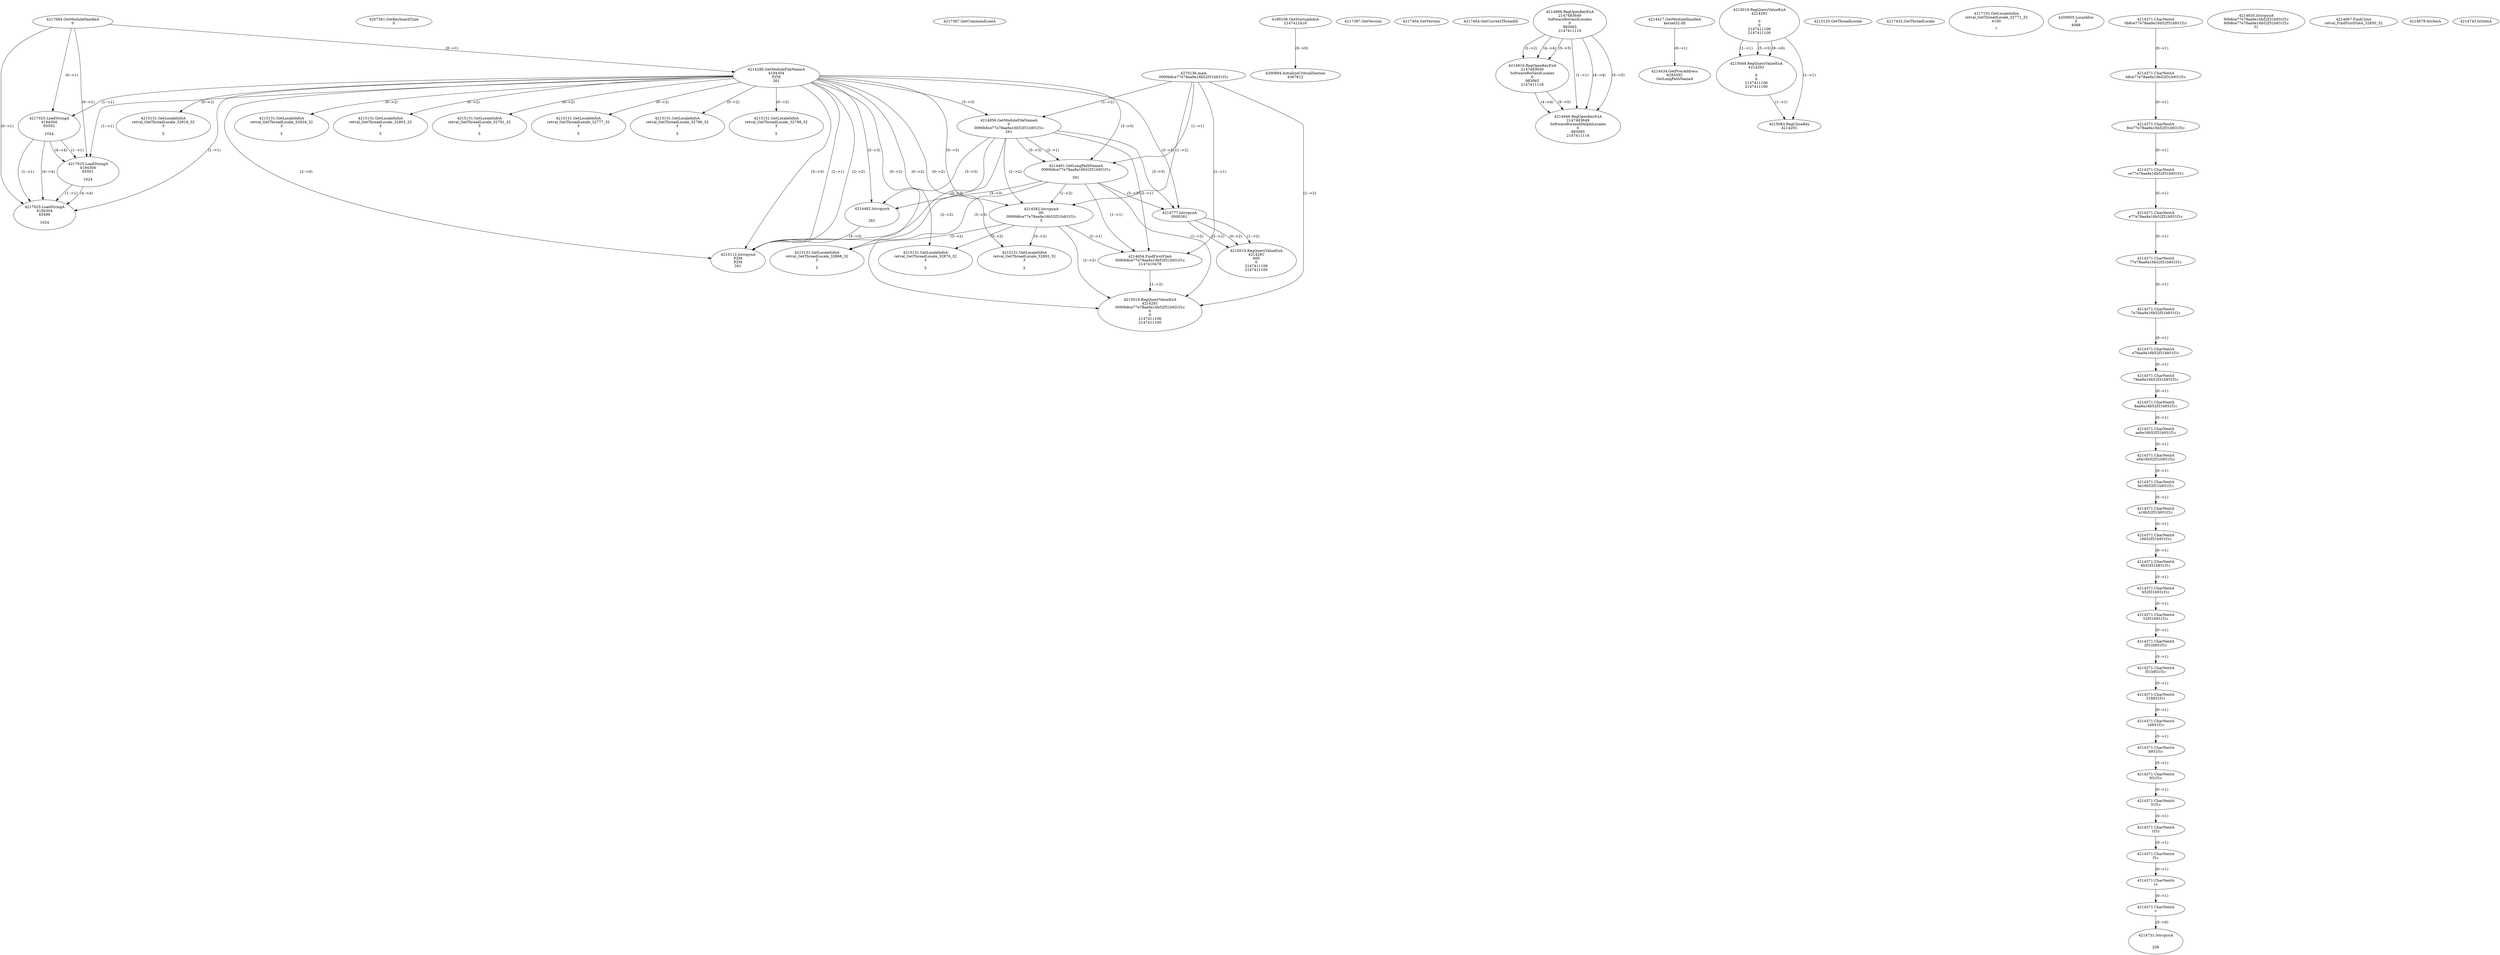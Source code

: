 // Global SCDG with merge call
digraph {
	0 [label="4270136.main
0090b8ce77e78aa9a16b52f31b931f1c"]
	1 [label="4217684.GetModuleHandleA
0"]
	2 [label="4207361.GetKeyboardType
0"]
	3 [label="4217367.GetCommandLineA
"]
	4 [label="4199106.GetStartupInfoA
2147412416"]
	5 [label="4217387.GetVersion
"]
	6 [label="4217404.GetVersion
"]
	7 [label="4217464.GetCurrentThreadId
"]
	8 [label="4214286.GetModuleFileNameA
4194304
PZM
261"]
	1 -> 8 [label="(0-->1)"]
	9 [label="4214856.GetModuleFileNameA
0
0090b8ce77e78aa9a16b52f31b931f1c
261"]
	0 -> 9 [label="(1-->2)"]
	8 -> 9 [label="(3-->3)"]
	10 [label="4214886.RegOpenKeyExA
2147483649
Software\Borland\Locales
0
983065
2147411116"]
	11 [label="4214916.RegOpenKeyExA
2147483650
Software\Borland\Locales
0
983065
2147411116"]
	10 -> 11 [label="(2-->2)"]
	10 -> 11 [label="(4-->4)"]
	10 -> 11 [label="(5-->5)"]
	12 [label="4214946.RegOpenKeyExA
2147483649
Software\Borland\Delphi\Locales
0
983065
2147411116"]
	10 -> 12 [label="(1-->1)"]
	10 -> 12 [label="(4-->4)"]
	11 -> 12 [label="(4-->4)"]
	10 -> 12 [label="(5-->5)"]
	11 -> 12 [label="(5-->5)"]
	13 [label="4214417.GetModuleHandleA
kernel32.dll"]
	14 [label="4214434.GetProcAddress
6295592
GetLongPathNameA"]
	13 -> 14 [label="(0-->1)"]
	15 [label="4214461.GetLongPathNameA
0090b8ce77e78aa9a16b52f31b931f1c

261"]
	0 -> 15 [label="(1-->1)"]
	9 -> 15 [label="(2-->1)"]
	8 -> 15 [label="(3-->3)"]
	9 -> 15 [label="(3-->3)"]
	16 [label="4214482.lstrcpynA


261"]
	8 -> 16 [label="(3-->3)"]
	9 -> 16 [label="(3-->3)"]
	15 -> 16 [label="(3-->3)"]
	17 [label="4215019.RegQueryValueExA
4214291

0
0
2147411106
2147411100"]
	18 [label="4215049.RegQueryValueExA
4214291

0
0
2147411106
2147411100"]
	17 -> 18 [label="(1-->1)"]
	17 -> 18 [label="(5-->5)"]
	17 -> 18 [label="(6-->6)"]
	19 [label="4215083.RegCloseKey
4214291"]
	17 -> 19 [label="(1-->1)"]
	18 -> 19 [label="(1-->1)"]
	20 [label="4215112.lstrcpynA
PZM
PZM
261"]
	8 -> 20 [label="(2-->1)"]
	8 -> 20 [label="(2-->2)"]
	8 -> 20 [label="(3-->3)"]
	9 -> 20 [label="(3-->3)"]
	15 -> 20 [label="(3-->3)"]
	16 -> 20 [label="(3-->3)"]
	8 -> 20 [label="(2-->0)"]
	21 [label="4215125.GetThreadLocale
"]
	22 [label="4215131.GetLocaleInfoA
retval_GetThreadLocale_32816_32
3

5"]
	8 -> 22 [label="(0-->2)"]
	23 [label="4217025.LoadStringA
4194304
65502

1024"]
	1 -> 23 [label="(0-->1)"]
	8 -> 23 [label="(1-->1)"]
	24 [label="4217432.GetThreadLocale
"]
	25 [label="4217102.GetLocaleInfoA
retval_GetThreadLocale_32771_32
4100

7"]
	26 [label="4215131.GetLocaleInfoA
retval_GetThreadLocale_32834_32
3

5"]
	8 -> 26 [label="(0-->2)"]
	27 [label="4217025.LoadStringA
4194304
65501

1024"]
	1 -> 27 [label="(0-->1)"]
	8 -> 27 [label="(1-->1)"]
	23 -> 27 [label="(1-->1)"]
	23 -> 27 [label="(4-->4)"]
	28 [label="4200894.InitializeCriticalSection
4367812"]
	4 -> 28 [label="(0-->0)"]
	29 [label="4200955.LocalAlloc
0
4088"]
	30 [label="4215131.GetLocaleInfoA
retval_GetThreadLocale_32803_32
3

5"]
	8 -> 30 [label="(0-->2)"]
	31 [label="4215131.GetLocaleInfoA
retval_GetThreadLocale_32791_32
3

5"]
	8 -> 31 [label="(0-->2)"]
	32 [label="4215131.GetLocaleInfoA
retval_GetThreadLocale_32777_32
3

5"]
	8 -> 32 [label="(0-->2)"]
	33 [label="4217025.LoadStringA
4194304
65499

1024"]
	1 -> 33 [label="(0-->1)"]
	8 -> 33 [label="(1-->1)"]
	23 -> 33 [label="(1-->1)"]
	27 -> 33 [label="(1-->1)"]
	23 -> 33 [label="(4-->4)"]
	27 -> 33 [label="(4-->4)"]
	34 [label="4215131.GetLocaleInfoA
retval_GetThreadLocale_32790_32
3

5"]
	8 -> 34 [label="(0-->2)"]
	35 [label="4215131.GetLocaleInfoA
retval_GetThreadLocale_32798_32
3

5"]
	8 -> 35 [label="(0-->2)"]
	36 [label="4214582.lstrcpynA
00
0090b8ce77e78aa9a16b52f31b931f1c
3"]
	0 -> 36 [label="(1-->2)"]
	9 -> 36 [label="(2-->2)"]
	15 -> 36 [label="(1-->2)"]
	8 -> 36 [label="(0-->3)"]
	37 [label="4214371.CharNextA
0b8ce77e78aa9a16b52f31b931f1c"]
	38 [label="4214371.CharNextA
b8ce77e78aa9a16b52f31b931f1c"]
	37 -> 38 [label="(0-->1)"]
	39 [label="4214371.CharNextA
8ce77e78aa9a16b52f31b931f1c"]
	38 -> 39 [label="(0-->1)"]
	40 [label="4214371.CharNextA
ce77e78aa9a16b52f31b931f1c"]
	39 -> 40 [label="(0-->1)"]
	41 [label="4214371.CharNextA
e77e78aa9a16b52f31b931f1c"]
	40 -> 41 [label="(0-->1)"]
	42 [label="4214371.CharNextA
77e78aa9a16b52f31b931f1c"]
	41 -> 42 [label="(0-->1)"]
	43 [label="4214371.CharNextA
7e78aa9a16b52f31b931f1c"]
	42 -> 43 [label="(0-->1)"]
	44 [label="4214371.CharNextA
e78aa9a16b52f31b931f1c"]
	43 -> 44 [label="(0-->1)"]
	45 [label="4214371.CharNextA
78aa9a16b52f31b931f1c"]
	44 -> 45 [label="(0-->1)"]
	46 [label="4214371.CharNextA
8aa9a16b52f31b931f1c"]
	45 -> 46 [label="(0-->1)"]
	47 [label="4214371.CharNextA
aa9a16b52f31b931f1c"]
	46 -> 47 [label="(0-->1)"]
	48 [label="4214371.CharNextA
a9a16b52f31b931f1c"]
	47 -> 48 [label="(0-->1)"]
	49 [label="4214371.CharNextA
9a16b52f31b931f1c"]
	48 -> 49 [label="(0-->1)"]
	50 [label="4214371.CharNextA
a16b52f31b931f1c"]
	49 -> 50 [label="(0-->1)"]
	51 [label="4214371.CharNextA
16b52f31b931f1c"]
	50 -> 51 [label="(0-->1)"]
	52 [label="4214371.CharNextA
6b52f31b931f1c"]
	51 -> 52 [label="(0-->1)"]
	53 [label="4214371.CharNextA
b52f31b931f1c"]
	52 -> 53 [label="(0-->1)"]
	54 [label="4214371.CharNextA
52f31b931f1c"]
	53 -> 54 [label="(0-->1)"]
	55 [label="4214371.CharNextA
2f31b931f1c"]
	54 -> 55 [label="(0-->1)"]
	56 [label="4214371.CharNextA
f31b931f1c"]
	55 -> 56 [label="(0-->1)"]
	57 [label="4214371.CharNextA
31b931f1c"]
	56 -> 57 [label="(0-->1)"]
	58 [label="4214371.CharNextA
1b931f1c"]
	57 -> 58 [label="(0-->1)"]
	59 [label="4214371.CharNextA
b931f1c"]
	58 -> 59 [label="(0-->1)"]
	60 [label="4214371.CharNextA
931f1c"]
	59 -> 60 [label="(0-->1)"]
	61 [label="4214371.CharNextA
31f1c"]
	60 -> 61 [label="(0-->1)"]
	62 [label="4214371.CharNextA
1f1c"]
	61 -> 62 [label="(0-->1)"]
	63 [label="4214371.CharNextA
f1c"]
	62 -> 63 [label="(0-->1)"]
	64 [label="4214371.CharNextA
1c"]
	63 -> 64 [label="(0-->1)"]
	65 [label="4214371.CharNextA
c"]
	64 -> 65 [label="(0-->1)"]
	66 [label="4214635.lstrcpynA
90b8ce77e78aa9a16b52f31b931f1c
90b8ce77e78aa9a16b52f31b931f1c
31"]
	67 [label="4214654.FindFirstFileA
0090b8ce77e78aa9a16b52f31b931f1c
2147410478"]
	0 -> 67 [label="(1-->1)"]
	9 -> 67 [label="(2-->1)"]
	15 -> 67 [label="(1-->1)"]
	36 -> 67 [label="(2-->1)"]
	68 [label="4215019.RegQueryValueExA
4214291
0090b8ce77e78aa9a16b52f31b931f1c
0
0
2147411106
2147411100"]
	0 -> 68 [label="(1-->2)"]
	9 -> 68 [label="(2-->2)"]
	15 -> 68 [label="(1-->2)"]
	36 -> 68 [label="(2-->2)"]
	67 -> 68 [label="(1-->2)"]
	69 [label="4215131.GetLocaleInfoA
retval_GetThreadLocale_32876_32
3

5"]
	8 -> 69 [label="(0-->2)"]
	36 -> 69 [label="(3-->2)"]
	70 [label="4214667.FindClose
retval_FindFirstFileA_32850_32"]
	71 [label="4214679.lstrlenA
"]
	72 [label="4214731.lstrcpynA


258"]
	65 -> 72 [label="(0-->0)"]
	73 [label="4214743.lstrlenA
"]
	74 [label="4214777.lstrcpynA
00\
00\
261"]
	8 -> 74 [label="(3-->3)"]
	9 -> 74 [label="(3-->3)"]
	15 -> 74 [label="(3-->3)"]
	75 [label="4215019.RegQueryValueExA
4214291
00\
0
0
2147411106
2147411100"]
	74 -> 75 [label="(1-->2)"]
	74 -> 75 [label="(2-->2)"]
	74 -> 75 [label="(0-->2)"]
	76 [label="4215131.GetLocaleInfoA
retval_GetThreadLocale_32893_32
3

5"]
	8 -> 76 [label="(0-->2)"]
	36 -> 76 [label="(3-->2)"]
	77 [label="4215131.GetLocaleInfoA
retval_GetThreadLocale_32868_32
3

5"]
	8 -> 77 [label="(0-->2)"]
	36 -> 77 [label="(3-->2)"]
}
